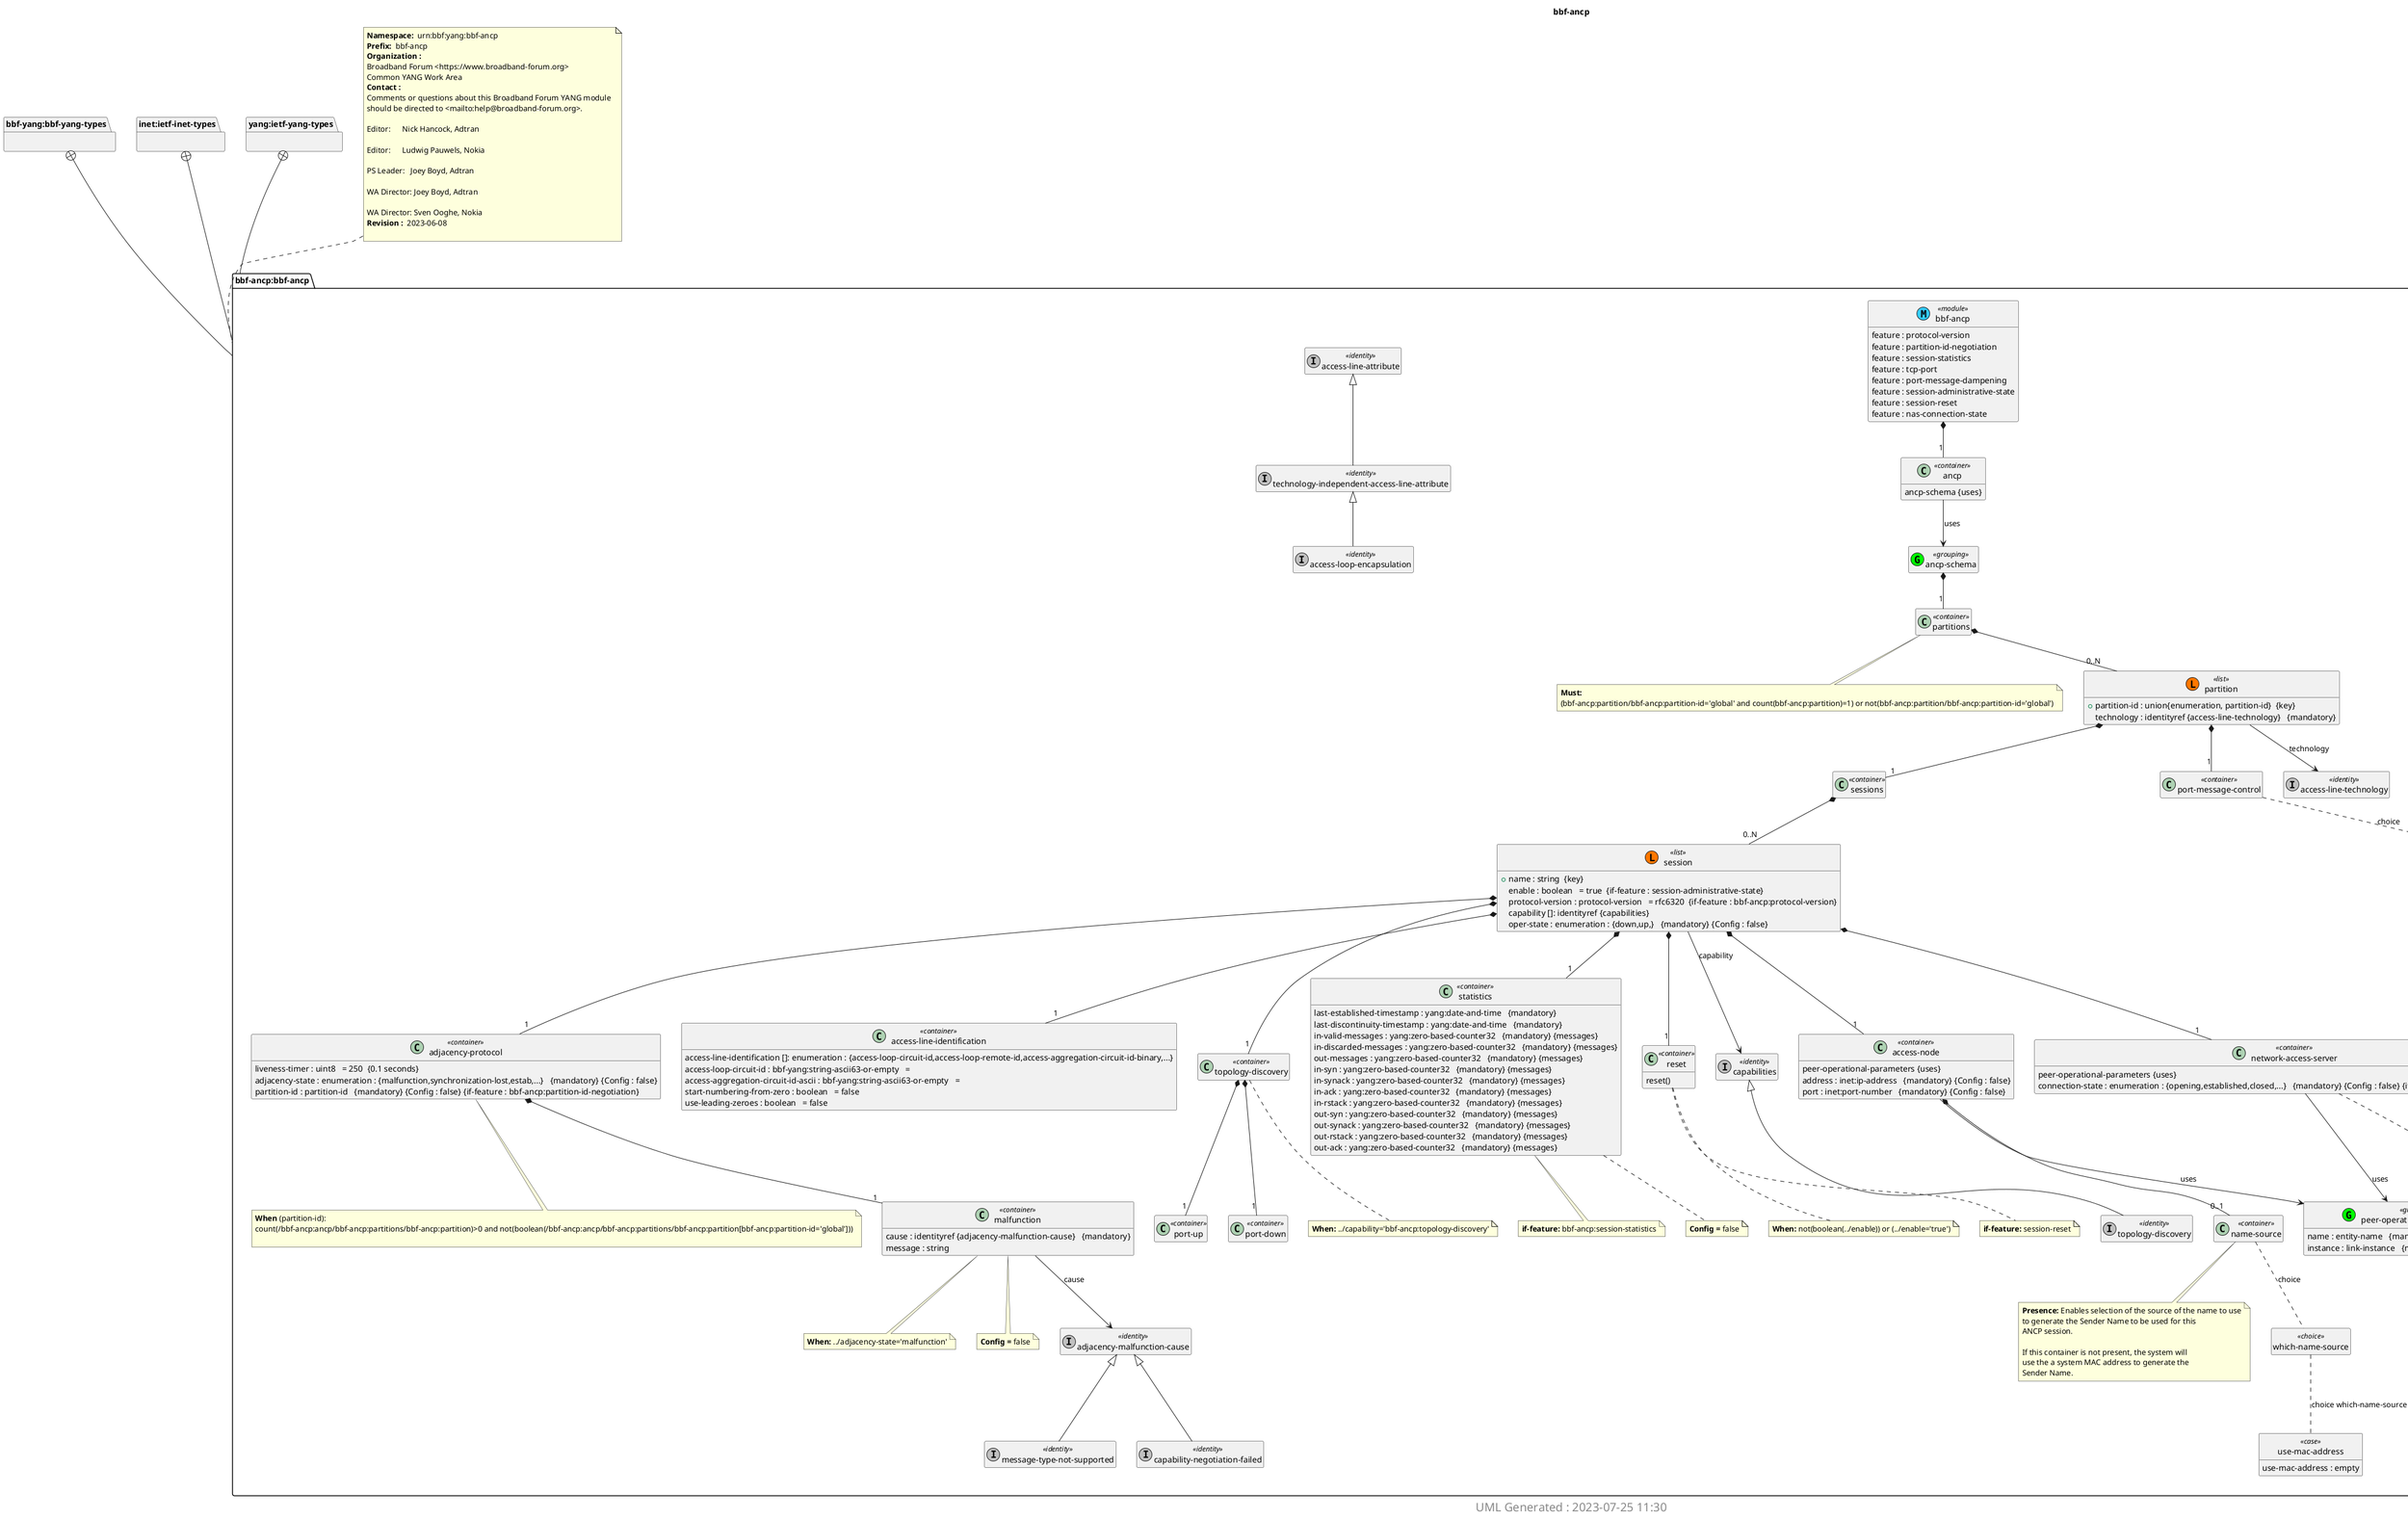 'Download plantuml from http://plantuml.sourceforge.net/ 
'Generate png with java -jar plantuml.jar <file> 
'Output in img/<module>.png 
'If Java spits out memory error increase heap size with java -Xmx1024m  -jar plantuml.jar <file> 
@startuml img/bbf-ancp.png 
hide empty fields 
hide empty methods 
hide <<case>> circle
hide <<augment>> circle
hide <<choice>> circle
hide <<leafref>> stereotype
hide <<leafref>> circle
page 1x1 
Title bbf-ancp 
package "bbf-yang:bbf-yang-types" as bbf_yang_bbf_yang_types { 
} 
package "inet:ietf-inet-types" as inet_ietf_inet_types { 
} 
package "yang:ietf-yang-types" as yang_ietf_yang_types { 
} 
package "bbf-ancp:bbf-ancp" as bbf_ancp_bbf_ancp { 
} 
note top of bbf_ancp_bbf_ancp : <b>Namespace: </b> urn:bbf:yang:bbf-ancp \n<b>Prefix: </b> bbf-ancp \n<b>Organization : </b>\nBroadband Forum <https://www.broadband-forum.org> \nCommon YANG Work Area \n<b>Contact : </b>\nComments or questions about this Broadband Forum YANG module \nshould be directed to <mailto:help@broadband-forum.org>. \n \nEditor:      Nick Hancock, Adtran \n \nEditor:      Ludwig Pauwels, Nokia \n \nPS Leader:   Joey Boyd, Adtran \n \nWA Director: Joey Boyd, Adtran \n \nWA Director: Sven Ooghe, Nokia \n<b>Revision : </b> 2023-06-08 \n
package "bbf-ancp:bbf-ancp" as bbf_ancp_bbf_ancp { 
class "bbf-ancp" as bbf_ancp << (M, #33CCFF) module>> 
bbf_ancp : feature : protocol-version 
bbf_ancp : feature : partition-id-negotiation 
bbf_ancp : feature : session-statistics 
bbf_ancp : feature : tcp-port 
bbf_ancp : feature : port-message-dampening 
bbf_ancp : feature : session-administrative-state 
bbf_ancp : feature : session-reset 
bbf_ancp : feature : nas-connection-state 
enum "protocol-version" as bbf_ancp_protocol_version_typedef <<enumeration>> {
rfc6320
}
class "partition-id" as bbf_ancp_partition_id_typedef << (T, YellowGreen) typedef>>
bbf_ancp_partition_id_typedef : uint8 [1..255]
class "entity-name" as bbf_ancp_entity_name_typedef << (T, YellowGreen) typedef>>
bbf_ancp_entity_name_typedef : union{enumeration, yang:hex-string}
class "link-instance" as bbf_ancp_link_instance_typedef << (T, YellowGreen) typedef>>
bbf_ancp_link_instance_typedef : union{uint32, enumeration}
class "peer-operational-parameters" as bbf_ancp_I_peer_operational_parameters_grouping <<(G,Lime) grouping>> 
bbf_ancp_I_peer_operational_parameters_grouping : name : entity-name   {mandatory} {Config : false}
bbf_ancp_I_peer_operational_parameters_grouping : instance : link-instance   {mandatory} {Config : false}
class "ancp-schema" as bbf_ancp_I_ancp_schema_grouping <<(G,Lime) grouping>> 
class "partitions" as  bbf_ancp_I_ancp_schema_I_partitions <<container>> 
bbf_ancp_I_ancp_schema_grouping *-- "1" bbf_ancp_I_ancp_schema_I_partitions 
note bottom of bbf_ancp_I_ancp_schema_I_partitions
<b>Must:</b>
(bbf-ancp:partition/bbf-ancp:partition-id='global' and count(bbf-ancp:partition)=1) or not(bbf-ancp:partition/bbf-ancp:partition-id='global')
end note 
class "partition" as bbf_ancp_I_ancp_schema_I_partitions_I_partition << (L, #FF7700) list>> 
bbf_ancp_I_ancp_schema_I_partitions *-- "0..N" bbf_ancp_I_ancp_schema_I_partitions_I_partition 
bbf_ancp_I_ancp_schema_I_partitions_I_partition : +partition-id : union{enumeration, partition-id}  {key} 
bbf_ancp_I_ancp_schema_I_partitions_I_partition : technology : identityref {access-line-technology}   {mandatory}
class "sessions" as  bbf_ancp_I_ancp_schema_I_partitions_I_partition_I_sessions <<container>> 
bbf_ancp_I_ancp_schema_I_partitions_I_partition *-- "1" bbf_ancp_I_ancp_schema_I_partitions_I_partition_I_sessions 
class "session" as bbf_ancp_I_ancp_schema_I_partitions_I_partition_I_sessions_I_session << (L, #FF7700) list>> 
bbf_ancp_I_ancp_schema_I_partitions_I_partition_I_sessions *-- "0..N" bbf_ancp_I_ancp_schema_I_partitions_I_partition_I_sessions_I_session 
bbf_ancp_I_ancp_schema_I_partitions_I_partition_I_sessions_I_session : +name : string  {key} 
bbf_ancp_I_ancp_schema_I_partitions_I_partition_I_sessions_I_session : enable : boolean   = true  {if-feature : session-administrative-state}
bbf_ancp_I_ancp_schema_I_partitions_I_partition_I_sessions_I_session : protocol-version : protocol-version   = rfc6320  {if-feature : bbf-ancp:protocol-version}
bbf_ancp_I_ancp_schema_I_partitions_I_partition_I_sessions_I_session : capability []: identityref {capabilities} 
bbf_ancp_I_ancp_schema_I_partitions_I_partition_I_sessions_I_session : oper-state : enumeration : {down,up,}   {mandatory} {Config : false}
class "access-node" as  bbf_ancp_I_ancp_schema_I_partitions_I_partition_I_sessions_I_session_I_access_node <<container>> 
bbf_ancp_I_ancp_schema_I_partitions_I_partition_I_sessions_I_session *-- "1" bbf_ancp_I_ancp_schema_I_partitions_I_partition_I_sessions_I_session_I_access_node 
class "name-source" as  bbf_ancp_I_ancp_schema_I_partitions_I_partition_I_sessions_I_session_I_access_node_I_name_source <<container>> 
bbf_ancp_I_ancp_schema_I_partitions_I_partition_I_sessions_I_session_I_access_node *-- "0..1" bbf_ancp_I_ancp_schema_I_partitions_I_partition_I_sessions_I_session_I_access_node_I_name_source 
note bottom of bbf_ancp_I_ancp_schema_I_partitions_I_partition_I_sessions_I_session_I_access_node_I_name_source
<b>Presence: </b>Enables selection of the source of the name to use
to generate the Sender Name to be used for this
ANCP session.

If this container is not present, the system will
use the a system MAC address to generate the
Sender Name.
end note 
class "which-name-source" as bbf_ancp_I_ancp_schema_I_partitions_I_partition_I_sessions_I_session_I_access_node_I_name_source_I_which_name_source <<choice>> 
bbf_ancp_I_ancp_schema_I_partitions_I_partition_I_sessions_I_session_I_access_node_I_name_source .. bbf_ancp_I_ancp_schema_I_partitions_I_partition_I_sessions_I_session_I_access_node_I_name_source_I_which_name_source : choice 
class "use-mac-address" as bbf_ancp_I_ancp_schema_I_partitions_I_partition_I_sessions_I_session_I_access_node_I_name_source_I_which_name_source_I_use_mac_address_case <<case>>
bbf_ancp_I_ancp_schema_I_partitions_I_partition_I_sessions_I_session_I_access_node_I_name_source_I_which_name_source .. bbf_ancp_I_ancp_schema_I_partitions_I_partition_I_sessions_I_session_I_access_node_I_name_source_I_which_name_source_I_use_mac_address_case  : choice which-name-source
bbf_ancp_I_ancp_schema_I_partitions_I_partition_I_sessions_I_session_I_access_node_I_name_source_I_which_name_source_I_use_mac_address_case : use-mac-address : empty  
bbf_ancp_I_ancp_schema_I_partitions_I_partition_I_sessions_I_session_I_access_node : peer-operational-parameters {uses} 
bbf_ancp_I_ancp_schema_I_partitions_I_partition_I_sessions_I_session_I_access_node : address : inet:ip-address   {mandatory} {Config : false}
bbf_ancp_I_ancp_schema_I_partitions_I_partition_I_sessions_I_session_I_access_node : port : inet:port-number   {mandatory} {Config : false}
class "network-access-server" as  bbf_ancp_I_ancp_schema_I_partitions_I_partition_I_sessions_I_session_I_network_access_server <<container>> 
bbf_ancp_I_ancp_schema_I_partitions_I_partition_I_sessions_I_session *-- "1" bbf_ancp_I_ancp_schema_I_partitions_I_partition_I_sessions_I_session_I_network_access_server 
bbf_ancp_I_ancp_schema_I_partitions_I_partition_I_sessions_I_session_I_network_access_server : peer-operational-parameters {uses} 
class "transport" as bbf_ancp_I_ancp_schema_I_partitions_I_partition_I_sessions_I_session_I_network_access_server_I_transport <<choice>> 
bbf_ancp_I_ancp_schema_I_partitions_I_partition_I_sessions_I_session_I_network_access_server .. bbf_ancp_I_ancp_schema_I_partitions_I_partition_I_sessions_I_session_I_network_access_server_I_transport : choice 
class "tcp" as bbf_ancp_I_ancp_schema_I_partitions_I_partition_I_sessions_I_session_I_network_access_server_I_transport_I_tcp_case <<case>>
bbf_ancp_I_ancp_schema_I_partitions_I_partition_I_sessions_I_session_I_network_access_server_I_transport .. bbf_ancp_I_ancp_schema_I_partitions_I_partition_I_sessions_I_session_I_network_access_server_I_transport_I_tcp_case  : choice transport
class "tcp" as  bbf_ancp_I_ancp_schema_I_partitions_I_partition_I_sessions_I_session_I_network_access_server_I_transport_I_tcp_I_tcp <<container>> 
bbf_ancp_I_ancp_schema_I_partitions_I_partition_I_sessions_I_session_I_network_access_server_I_transport_I_tcp_case *-- "1" bbf_ancp_I_ancp_schema_I_partitions_I_partition_I_sessions_I_session_I_network_access_server_I_transport_I_tcp_I_tcp 
bbf_ancp_I_ancp_schema_I_partitions_I_partition_I_sessions_I_session_I_network_access_server_I_transport_I_tcp_I_tcp : address : inet:host   {mandatory}
bbf_ancp_I_ancp_schema_I_partitions_I_partition_I_sessions_I_session_I_network_access_server_I_transport_I_tcp_I_tcp : port : inet:port-number   = 6068  {if-feature : tcp-port}
bbf_ancp_I_ancp_schema_I_partitions_I_partition_I_sessions_I_session_I_network_access_server : connection-state : enumeration : {opening,established,closed,...}   {mandatory} {Config : false} {if-feature : nas-connection-state}
class "adjacency-protocol" as  bbf_ancp_I_ancp_schema_I_partitions_I_partition_I_sessions_I_session_I_adjacency_protocol <<container>> 
bbf_ancp_I_ancp_schema_I_partitions_I_partition_I_sessions_I_session *-- "1" bbf_ancp_I_ancp_schema_I_partitions_I_partition_I_sessions_I_session_I_adjacency_protocol 
bbf_ancp_I_ancp_schema_I_partitions_I_partition_I_sessions_I_session_I_adjacency_protocol : liveness-timer : uint8   = 250  {0.1 seconds}
bbf_ancp_I_ancp_schema_I_partitions_I_partition_I_sessions_I_session_I_adjacency_protocol : adjacency-state : enumeration : {malfunction,synchronization-lost,estab,...}   {mandatory} {Config : false}
bbf_ancp_I_ancp_schema_I_partitions_I_partition_I_sessions_I_session_I_adjacency_protocol : partition-id : partition-id   {mandatory} {Config : false} {if-feature : bbf-ancp:partition-id-negotiation}
note bottom of bbf_ancp_I_ancp_schema_I_partitions_I_partition_I_sessions_I_session_I_adjacency_protocol
<b>When</b> (partition-id):
count(/bbf-ancp:ancp/bbf-ancp:partitions/bbf-ancp:partition)>0 and not(boolean(/bbf-ancp:ancp/bbf-ancp:partitions/bbf-ancp:partition[bbf-ancp:partition-id='global']))

end note 
class "malfunction" as  bbf_ancp_I_ancp_schema_I_partitions_I_partition_I_sessions_I_session_I_adjacency_protocol_I_malfunction <<container>> 
bbf_ancp_I_ancp_schema_I_partitions_I_partition_I_sessions_I_session_I_adjacency_protocol *-- "1" bbf_ancp_I_ancp_schema_I_partitions_I_partition_I_sessions_I_session_I_adjacency_protocol_I_malfunction 
note bottom of bbf_ancp_I_ancp_schema_I_partitions_I_partition_I_sessions_I_session_I_adjacency_protocol_I_malfunction
<b>When: </b>../adjacency-state='malfunction'
end note 
note bottom of bbf_ancp_I_ancp_schema_I_partitions_I_partition_I_sessions_I_session_I_adjacency_protocol_I_malfunction
<b>Config = </b>false
end note 
bbf_ancp_I_ancp_schema_I_partitions_I_partition_I_sessions_I_session_I_adjacency_protocol_I_malfunction : cause : identityref {adjacency-malfunction-cause}   {mandatory}
bbf_ancp_I_ancp_schema_I_partitions_I_partition_I_sessions_I_session_I_adjacency_protocol_I_malfunction : message : string  
class "access-line-identification" as  bbf_ancp_I_ancp_schema_I_partitions_I_partition_I_sessions_I_session_I_access_line_identification <<container>> 
bbf_ancp_I_ancp_schema_I_partitions_I_partition_I_sessions_I_session *-- "1" bbf_ancp_I_ancp_schema_I_partitions_I_partition_I_sessions_I_session_I_access_line_identification 
bbf_ancp_I_ancp_schema_I_partitions_I_partition_I_sessions_I_session_I_access_line_identification : access-line-identification []: enumeration : {access-loop-circuit-id,access-loop-remote-id,access-aggregation-circuit-id-binary,...} 
bbf_ancp_I_ancp_schema_I_partitions_I_partition_I_sessions_I_session_I_access_line_identification : access-loop-circuit-id : bbf-yang:string-ascii63-or-empty   =  
bbf_ancp_I_ancp_schema_I_partitions_I_partition_I_sessions_I_session_I_access_line_identification : access-aggregation-circuit-id-ascii : bbf-yang:string-ascii63-or-empty   =  
bbf_ancp_I_ancp_schema_I_partitions_I_partition_I_sessions_I_session_I_access_line_identification : start-numbering-from-zero : boolean   = false 
bbf_ancp_I_ancp_schema_I_partitions_I_partition_I_sessions_I_session_I_access_line_identification : use-leading-zeroes : boolean   = false 
class "topology-discovery" as  bbf_ancp_I_ancp_schema_I_partitions_I_partition_I_sessions_I_session_I_topology_discovery <<container>> 
bbf_ancp_I_ancp_schema_I_partitions_I_partition_I_sessions_I_session *-- "1" bbf_ancp_I_ancp_schema_I_partitions_I_partition_I_sessions_I_session_I_topology_discovery 
note bottom of bbf_ancp_I_ancp_schema_I_partitions_I_partition_I_sessions_I_session_I_topology_discovery
<b>When: </b>../capability='bbf-ancp:topology-discovery'
end note 
class "port-up" as  bbf_ancp_I_ancp_schema_I_partitions_I_partition_I_sessions_I_session_I_topology_discovery_I_port_up <<container>> 
bbf_ancp_I_ancp_schema_I_partitions_I_partition_I_sessions_I_session_I_topology_discovery *-- "1" bbf_ancp_I_ancp_schema_I_partitions_I_partition_I_sessions_I_session_I_topology_discovery_I_port_up 
class "port-down" as  bbf_ancp_I_ancp_schema_I_partitions_I_partition_I_sessions_I_session_I_topology_discovery_I_port_down <<container>> 
bbf_ancp_I_ancp_schema_I_partitions_I_partition_I_sessions_I_session_I_topology_discovery *-- "1" bbf_ancp_I_ancp_schema_I_partitions_I_partition_I_sessions_I_session_I_topology_discovery_I_port_down 
class "statistics" as  bbf_ancp_I_ancp_schema_I_partitions_I_partition_I_sessions_I_session_I_statistics <<container>> 
bbf_ancp_I_ancp_schema_I_partitions_I_partition_I_sessions_I_session *-- "1" bbf_ancp_I_ancp_schema_I_partitions_I_partition_I_sessions_I_session_I_statistics 
note bottom of bbf_ancp_I_ancp_schema_I_partitions_I_partition_I_sessions_I_session_I_statistics
<b>if-feature: </b>bbf-ancp:session-statistics
end note 
note bottom of bbf_ancp_I_ancp_schema_I_partitions_I_partition_I_sessions_I_session_I_statistics
<b>Config = </b>false
end note 
bbf_ancp_I_ancp_schema_I_partitions_I_partition_I_sessions_I_session_I_statistics : last-established-timestamp : yang:date-and-time   {mandatory}
bbf_ancp_I_ancp_schema_I_partitions_I_partition_I_sessions_I_session_I_statistics : last-discontinuity-timestamp : yang:date-and-time   {mandatory}
bbf_ancp_I_ancp_schema_I_partitions_I_partition_I_sessions_I_session_I_statistics : in-valid-messages : yang:zero-based-counter32   {mandatory} {messages}
bbf_ancp_I_ancp_schema_I_partitions_I_partition_I_sessions_I_session_I_statistics : in-discarded-messages : yang:zero-based-counter32   {mandatory} {messages}
bbf_ancp_I_ancp_schema_I_partitions_I_partition_I_sessions_I_session_I_statistics : out-messages : yang:zero-based-counter32   {mandatory} {messages}
bbf_ancp_I_ancp_schema_I_partitions_I_partition_I_sessions_I_session_I_statistics : in-syn : yang:zero-based-counter32   {mandatory} {messages}
bbf_ancp_I_ancp_schema_I_partitions_I_partition_I_sessions_I_session_I_statistics : in-synack : yang:zero-based-counter32   {mandatory} {messages}
bbf_ancp_I_ancp_schema_I_partitions_I_partition_I_sessions_I_session_I_statistics : in-ack : yang:zero-based-counter32   {mandatory} {messages}
bbf_ancp_I_ancp_schema_I_partitions_I_partition_I_sessions_I_session_I_statistics : in-rstack : yang:zero-based-counter32   {mandatory} {messages}
bbf_ancp_I_ancp_schema_I_partitions_I_partition_I_sessions_I_session_I_statistics : out-syn : yang:zero-based-counter32   {mandatory} {messages}
bbf_ancp_I_ancp_schema_I_partitions_I_partition_I_sessions_I_session_I_statistics : out-synack : yang:zero-based-counter32   {mandatory} {messages}
bbf_ancp_I_ancp_schema_I_partitions_I_partition_I_sessions_I_session_I_statistics : out-rstack : yang:zero-based-counter32   {mandatory} {messages}
bbf_ancp_I_ancp_schema_I_partitions_I_partition_I_sessions_I_session_I_statistics : out-ack : yang:zero-based-counter32   {mandatory} {messages}
class "reset" as  bbf_ancp_I_ancp_schema_I_partitions_I_partition_I_sessions_I_session_I_reset <<container>> 
bbf_ancp_I_ancp_schema_I_partitions_I_partition_I_sessions_I_session *-- "1" bbf_ancp_I_ancp_schema_I_partitions_I_partition_I_sessions_I_session_I_reset 
note bottom of bbf_ancp_I_ancp_schema_I_partitions_I_partition_I_sessions_I_session_I_reset
<b>When: </b>not(boolean(../enable)) or (../enable='true')
end note 
note bottom of bbf_ancp_I_ancp_schema_I_partitions_I_partition_I_sessions_I_session_I_reset
<b>if-feature: </b>session-reset
end note 
bbf_ancp_I_ancp_schema_I_partitions_I_partition_I_sessions_I_session_I_reset : reset()
class "port-message-control" as  bbf_ancp_I_ancp_schema_I_partitions_I_partition_I_port_message_control <<container>> 
bbf_ancp_I_ancp_schema_I_partitions_I_partition *-- "1" bbf_ancp_I_ancp_schema_I_partitions_I_partition_I_port_message_control 
class "which-dampening-mechanism" as bbf_ancp_I_ancp_schema_I_partitions_I_partition_I_port_message_control_I_which_dampening_mechanism <<choice>> 
bbf_ancp_I_ancp_schema_I_partitions_I_partition_I_port_message_control .. bbf_ancp_I_ancp_schema_I_partitions_I_partition_I_port_message_control_I_which_dampening_mechanism : choice 
note bottom of bbf_ancp_I_ancp_schema_I_partitions_I_partition_I_port_message_control_I_which_dampening_mechanism
<b>if-feature: </b>bbf-ancp:port-message-dampening
end note 
class "port-up-port-down-withholding-interval" as bbf_ancp_I_ancp_schema_I_partitions_I_partition_I_port_message_control_I_which_dampening_mechanism_I_port_up_port_down_withholding_interval_case <<case>>
bbf_ancp_I_ancp_schema_I_partitions_I_partition_I_port_message_control_I_which_dampening_mechanism .. bbf_ancp_I_ancp_schema_I_partitions_I_partition_I_port_message_control_I_which_dampening_mechanism_I_port_up_port_down_withholding_interval_case  : choice which-dampening-mechanism
bbf_ancp_I_ancp_schema_I_partitions_I_partition_I_port_message_control_I_which_dampening_mechanism_I_port_up_port_down_withholding_interval_case : port-up-port-down-withholding-interval : union{enumeration, uint16}   = disabled  {0.1 seconds}
class "ancp" as  bbf_ancp_I_ancp <<container>> 
bbf_ancp *-- "1" bbf_ancp_I_ancp 
bbf_ancp_I_ancp : ancp-schema {uses} 
class "capabilities" as bbf_ancp_capabilities_identity << (I,Silver) identity>> 
class "topology-discovery" as bbf_ancp_topology_discovery_identity << (I,Silver) identity>> 
bbf_ancp_capabilities_identity <|-- bbf_ancp_topology_discovery_identity 
class "access-line-technology" as bbf_ancp_access_line_technology_identity << (I,Silver) identity>> 
class "access-line-attribute" as bbf_ancp_access_line_attribute_identity << (I,Silver) identity>> 
class "technology-independent-access-line-attribute" as bbf_ancp_technology_independent_access_line_attribute_identity << (I,Silver) identity>> 
bbf_ancp_access_line_attribute_identity <|-- bbf_ancp_technology_independent_access_line_attribute_identity 
class "access-loop-encapsulation" as bbf_ancp_access_loop_encapsulation_identity << (I,Silver) identity>> 
bbf_ancp_technology_independent_access_line_attribute_identity <|-- bbf_ancp_access_loop_encapsulation_identity 
class "adjacency-malfunction-cause" as bbf_ancp_adjacency_malfunction_cause_identity << (I,Silver) identity>> 
class "message-type-not-supported" as bbf_ancp_message_type_not_supported_identity << (I,Silver) identity>> 
bbf_ancp_adjacency_malfunction_cause_identity <|-- bbf_ancp_message_type_not_supported_identity 
class "capability-negotiation-failed" as bbf_ancp_capability_negotiation_failed_identity << (I,Silver) identity>> 
bbf_ancp_adjacency_malfunction_cause_identity <|-- bbf_ancp_capability_negotiation_failed_identity 
bbf_ancp_I_ancp_schema_I_partitions_I_partition-->bbf_ancp_access_line_technology_identity : technology
bbf_ancp_I_ancp_schema_I_partitions_I_partition_I_sessions_I_session-->bbf_ancp_capabilities_identity : capability
bbf_ancp_I_ancp_schema_I_partitions_I_partition_I_sessions_I_session_I_adjacency_protocol_I_malfunction-->bbf_ancp_adjacency_malfunction_cause_identity : cause
} 

bbf_yang_bbf_yang_types +-- bbf_ancp_bbf_ancp
inet_ietf_inet_types +-- bbf_ancp_bbf_ancp
yang_ietf_yang_types +-- bbf_ancp_bbf_ancp
bbf_ancp_I_ancp_schema_I_partitions_I_partition_I_sessions_I_session_I_access_node --> bbf_ancp_I_peer_operational_parameters_grouping : uses 
bbf_ancp_I_ancp_schema_I_partitions_I_partition_I_sessions_I_session_I_network_access_server --> bbf_ancp_I_peer_operational_parameters_grouping : uses 
bbf_ancp_I_ancp --> bbf_ancp_I_ancp_schema_grouping : uses 
center footer
 <size:20> UML Generated : 2023-07-25 11:30 </size>
 endfooter 
@enduml 
